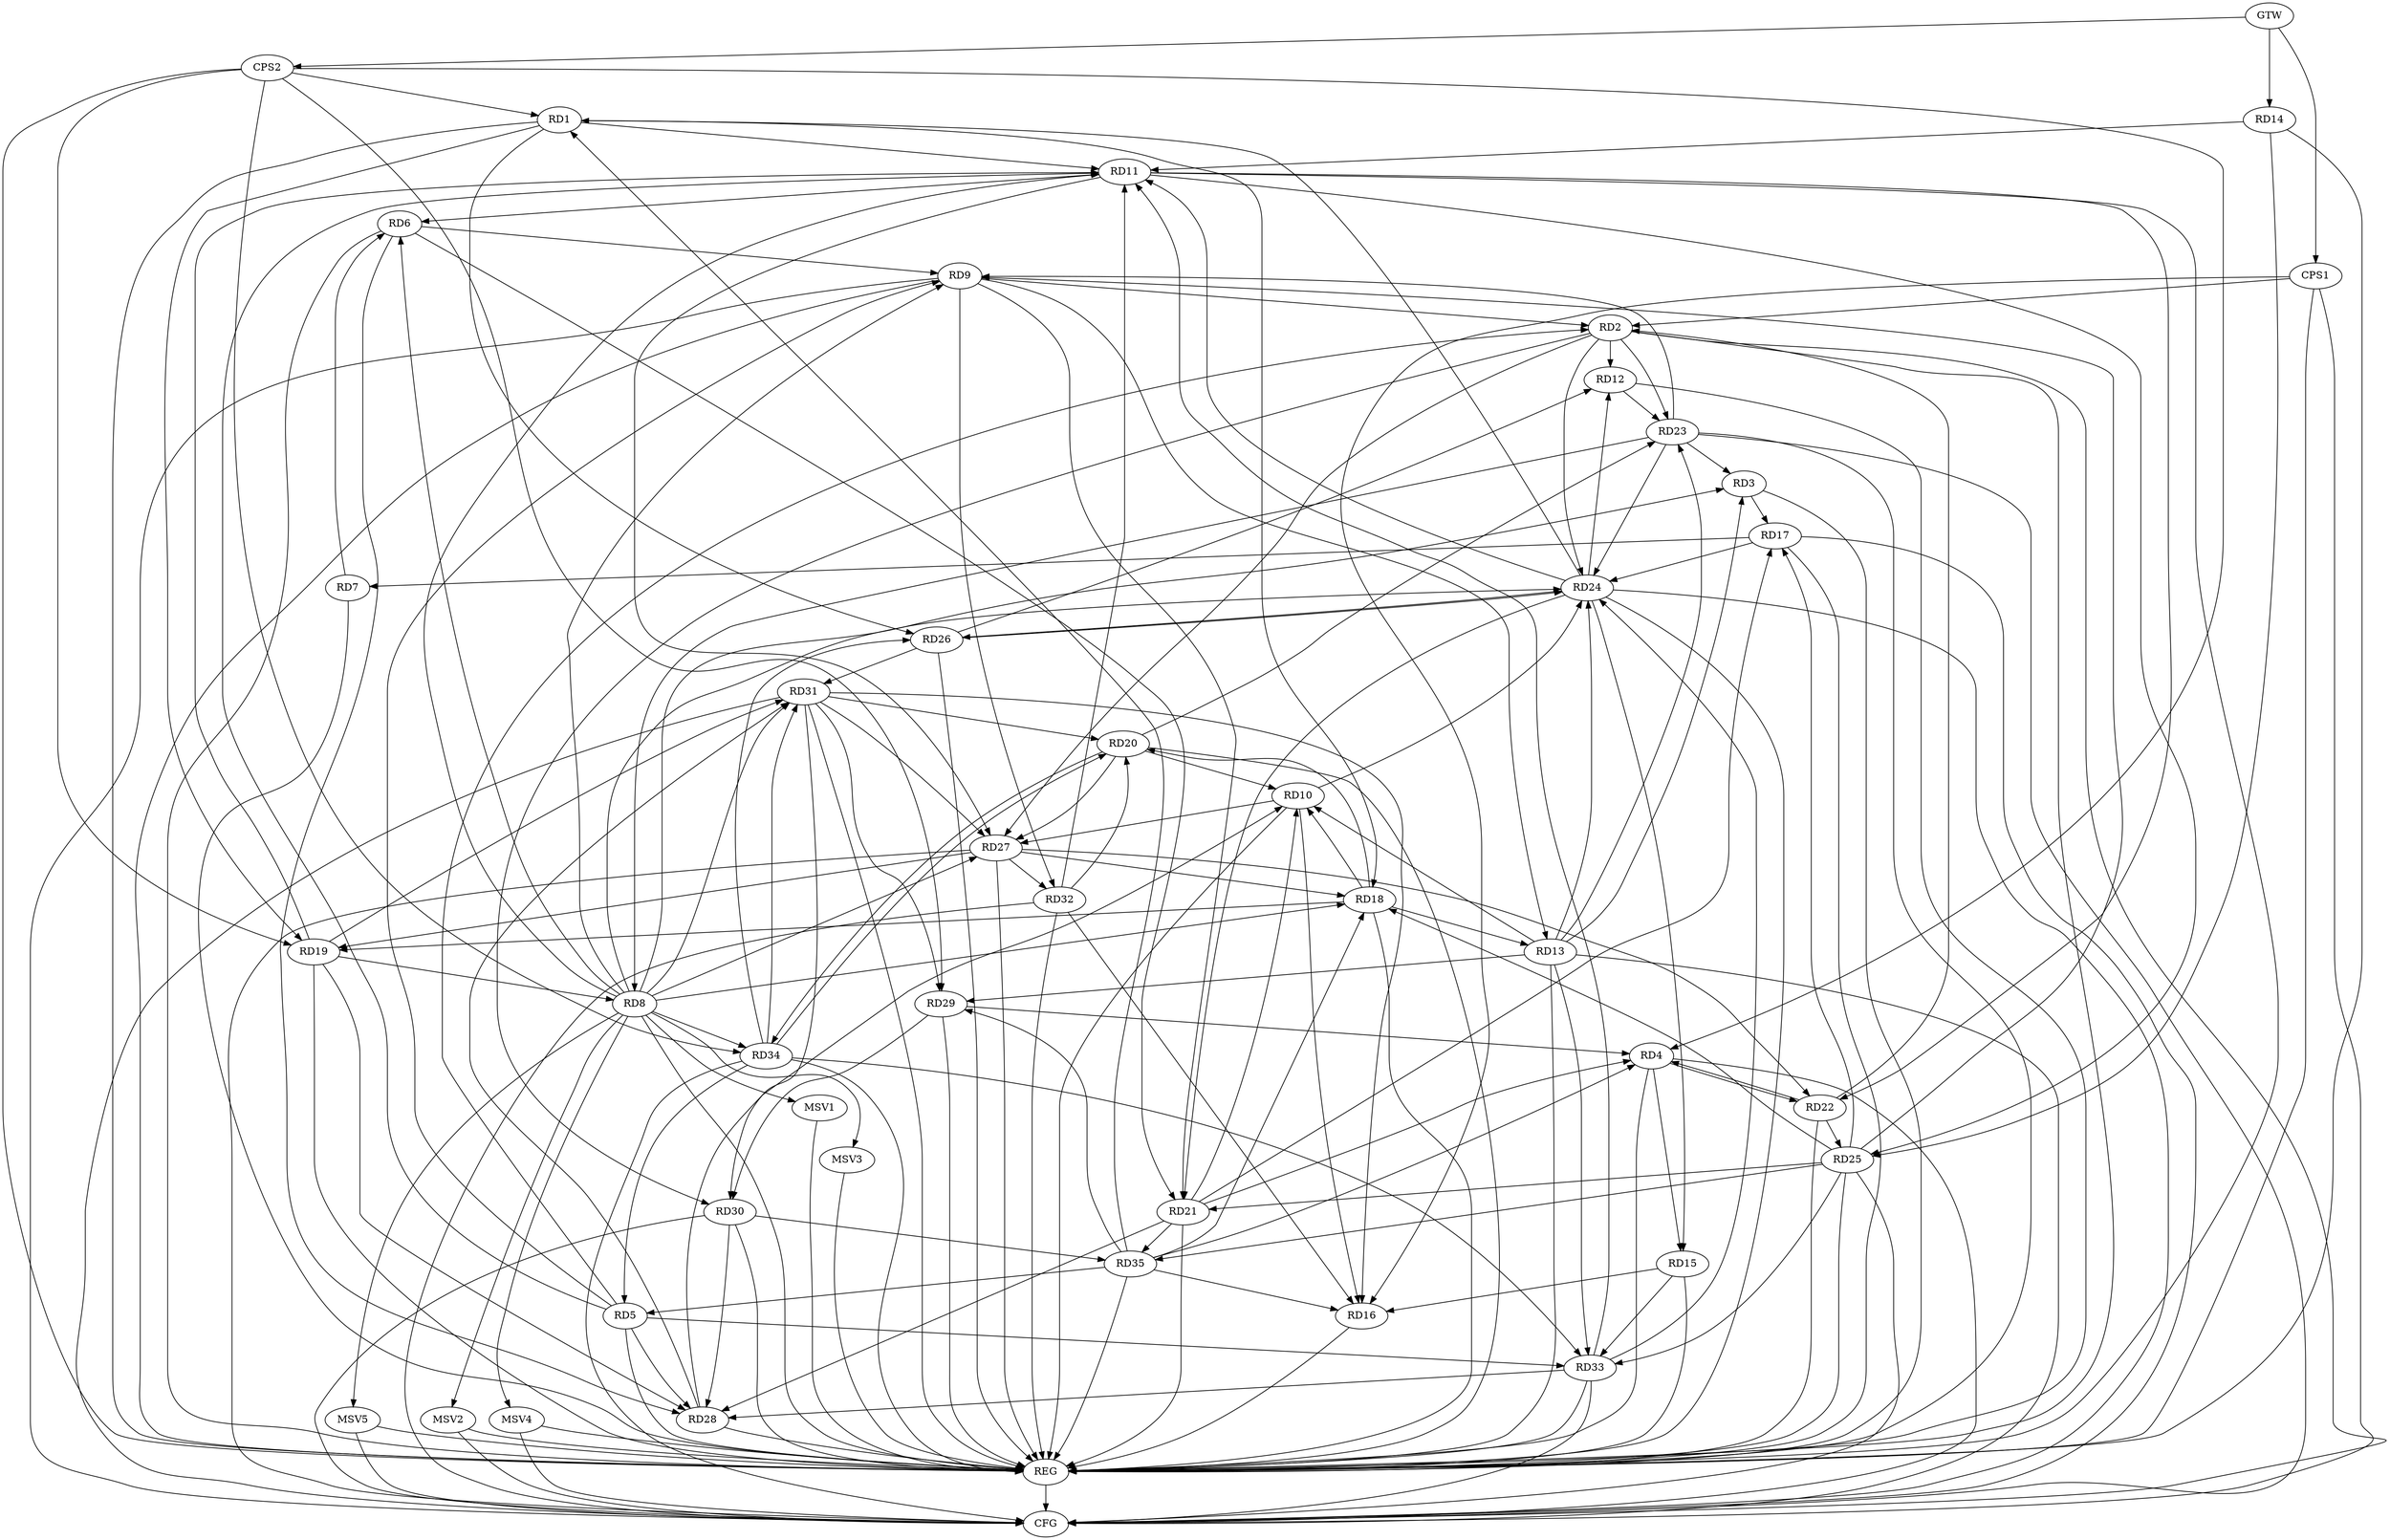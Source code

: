 strict digraph G {
  RD1 [ label="RD1" ];
  RD2 [ label="RD2" ];
  RD3 [ label="RD3" ];
  RD4 [ label="RD4" ];
  RD5 [ label="RD5" ];
  RD6 [ label="RD6" ];
  RD7 [ label="RD7" ];
  RD8 [ label="RD8" ];
  RD9 [ label="RD9" ];
  RD10 [ label="RD10" ];
  RD11 [ label="RD11" ];
  RD12 [ label="RD12" ];
  RD13 [ label="RD13" ];
  RD14 [ label="RD14" ];
  RD15 [ label="RD15" ];
  RD16 [ label="RD16" ];
  RD17 [ label="RD17" ];
  RD18 [ label="RD18" ];
  RD19 [ label="RD19" ];
  RD20 [ label="RD20" ];
  RD21 [ label="RD21" ];
  RD22 [ label="RD22" ];
  RD23 [ label="RD23" ];
  RD24 [ label="RD24" ];
  RD25 [ label="RD25" ];
  RD26 [ label="RD26" ];
  RD27 [ label="RD27" ];
  RD28 [ label="RD28" ];
  RD29 [ label="RD29" ];
  RD30 [ label="RD30" ];
  RD31 [ label="RD31" ];
  RD32 [ label="RD32" ];
  RD33 [ label="RD33" ];
  RD34 [ label="RD34" ];
  RD35 [ label="RD35" ];
  CPS1 [ label="CPS1" ];
  CPS2 [ label="CPS2" ];
  GTW [ label="GTW" ];
  REG [ label="REG" ];
  CFG [ label="CFG" ];
  MSV1 [ label="MSV1" ];
  MSV2 [ label="MSV2" ];
  MSV3 [ label="MSV3" ];
  MSV4 [ label="MSV4" ];
  MSV5 [ label="MSV5" ];
  RD1 -> RD11;
  RD1 -> RD18;
  RD1 -> RD19;
  RD24 -> RD1;
  RD1 -> RD26;
  RD35 -> RD1;
  RD5 -> RD2;
  RD9 -> RD2;
  RD2 -> RD12;
  RD22 -> RD2;
  RD2 -> RD23;
  RD2 -> RD24;
  RD2 -> RD27;
  RD2 -> RD30;
  RD8 -> RD3;
  RD13 -> RD3;
  RD3 -> RD17;
  RD23 -> RD3;
  RD4 -> RD15;
  RD21 -> RD4;
  RD4 -> RD22;
  RD22 -> RD4;
  RD29 -> RD4;
  RD35 -> RD4;
  RD5 -> RD9;
  RD5 -> RD11;
  RD5 -> RD28;
  RD5 -> RD33;
  RD34 -> RD5;
  RD35 -> RD5;
  RD7 -> RD6;
  RD8 -> RD6;
  RD6 -> RD9;
  RD11 -> RD6;
  RD6 -> RD21;
  RD6 -> RD28;
  RD17 -> RD7;
  RD8 -> RD9;
  RD8 -> RD11;
  RD8 -> RD18;
  RD19 -> RD8;
  RD23 -> RD8;
  RD8 -> RD24;
  RD8 -> RD27;
  RD8 -> RD31;
  RD8 -> RD34;
  RD9 -> RD13;
  RD9 -> RD21;
  RD23 -> RD9;
  RD25 -> RD9;
  RD9 -> RD32;
  RD13 -> RD10;
  RD10 -> RD16;
  RD18 -> RD10;
  RD20 -> RD10;
  RD21 -> RD10;
  RD10 -> RD24;
  RD10 -> RD27;
  RD28 -> RD10;
  RD14 -> RD11;
  RD19 -> RD11;
  RD11 -> RD22;
  RD24 -> RD11;
  RD11 -> RD25;
  RD11 -> RD27;
  RD32 -> RD11;
  RD33 -> RD11;
  RD12 -> RD23;
  RD24 -> RD12;
  RD26 -> RD12;
  RD18 -> RD13;
  RD13 -> RD23;
  RD13 -> RD24;
  RD13 -> RD29;
  RD13 -> RD33;
  RD14 -> RD25;
  RD15 -> RD16;
  RD24 -> RD15;
  RD15 -> RD33;
  RD31 -> RD16;
  RD32 -> RD16;
  RD35 -> RD16;
  RD21 -> RD17;
  RD17 -> RD24;
  RD25 -> RD17;
  RD18 -> RD19;
  RD18 -> RD20;
  RD25 -> RD18;
  RD27 -> RD18;
  RD35 -> RD18;
  RD27 -> RD19;
  RD19 -> RD28;
  RD19 -> RD31;
  RD20 -> RD23;
  RD20 -> RD27;
  RD31 -> RD20;
  RD32 -> RD20;
  RD20 -> RD34;
  RD34 -> RD20;
  RD24 -> RD21;
  RD25 -> RD21;
  RD21 -> RD28;
  RD21 -> RD35;
  RD22 -> RD25;
  RD27 -> RD22;
  RD23 -> RD24;
  RD24 -> RD26;
  RD26 -> RD24;
  RD33 -> RD24;
  RD25 -> RD33;
  RD25 -> RD35;
  RD26 -> RD31;
  RD34 -> RD26;
  RD31 -> RD27;
  RD27 -> RD32;
  RD30 -> RD28;
  RD28 -> RD31;
  RD33 -> RD28;
  RD29 -> RD30;
  RD31 -> RD29;
  RD35 -> RD29;
  RD31 -> RD30;
  RD30 -> RD35;
  RD34 -> RD31;
  RD34 -> RD33;
  CPS1 -> RD16;
  CPS1 -> RD2;
  CPS2 -> RD4;
  CPS2 -> RD19;
  CPS2 -> RD1;
  CPS2 -> RD34;
  CPS2 -> RD29;
  GTW -> RD14;
  GTW -> CPS1;
  GTW -> CPS2;
  RD1 -> REG;
  RD2 -> REG;
  RD3 -> REG;
  RD4 -> REG;
  RD5 -> REG;
  RD6 -> REG;
  RD7 -> REG;
  RD8 -> REG;
  RD9 -> REG;
  RD10 -> REG;
  RD11 -> REG;
  RD12 -> REG;
  RD13 -> REG;
  RD14 -> REG;
  RD15 -> REG;
  RD16 -> REG;
  RD17 -> REG;
  RD18 -> REG;
  RD19 -> REG;
  RD20 -> REG;
  RD21 -> REG;
  RD22 -> REG;
  RD23 -> REG;
  RD24 -> REG;
  RD25 -> REG;
  RD26 -> REG;
  RD27 -> REG;
  RD28 -> REG;
  RD29 -> REG;
  RD30 -> REG;
  RD31 -> REG;
  RD32 -> REG;
  RD33 -> REG;
  RD34 -> REG;
  RD35 -> REG;
  CPS1 -> REG;
  CPS2 -> REG;
  CPS1 -> CFG;
  RD9 -> CFG;
  RD33 -> CFG;
  RD30 -> CFG;
  RD34 -> CFG;
  RD25 -> CFG;
  RD27 -> CFG;
  RD32 -> CFG;
  RD23 -> CFG;
  RD31 -> CFG;
  RD13 -> CFG;
  RD24 -> CFG;
  RD17 -> CFG;
  RD2 -> CFG;
  RD4 -> CFG;
  REG -> CFG;
  RD8 -> MSV1;
  MSV1 -> REG;
  RD8 -> MSV2;
  MSV2 -> REG;
  MSV2 -> CFG;
  RD8 -> MSV3;
  MSV3 -> REG;
  RD8 -> MSV4;
  RD8 -> MSV5;
  MSV4 -> REG;
  MSV4 -> CFG;
  MSV5 -> REG;
  MSV5 -> CFG;
}
